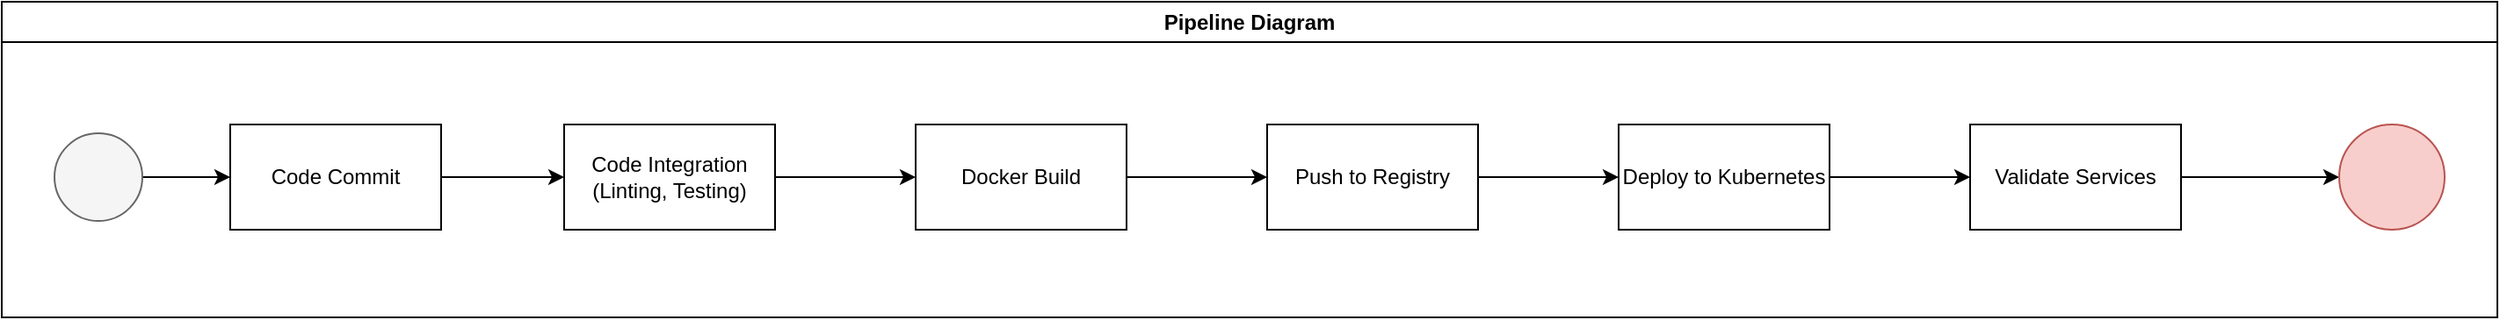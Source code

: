 <mxfile version="26.1.1">
  <diagram name="Page-1" id="Q6C75YOv8Sh3MewXTE92">
    <mxGraphModel dx="1741" dy="1145" grid="1" gridSize="10" guides="1" tooltips="1" connect="1" arrows="1" fold="1" page="1" pageScale="1" pageWidth="850" pageHeight="1100" math="0" shadow="0">
      <root>
        <mxCell id="0" />
        <mxCell id="1" parent="0" />
        <mxCell id="0G44lmIP5iY3bCEAi_CP-6" value="Pipeline Diagram" style="swimlane;whiteSpace=wrap;html=1;" vertex="1" parent="1">
          <mxGeometry x="110" y="270" width="1420" height="180" as="geometry" />
        </mxCell>
        <mxCell id="0G44lmIP5iY3bCEAi_CP-9" value="" style="edgeStyle=orthogonalEdgeStyle;rounded=0;orthogonalLoop=1;jettySize=auto;html=1;" edge="1" parent="0G44lmIP5iY3bCEAi_CP-6" source="0G44lmIP5iY3bCEAi_CP-7" target="0G44lmIP5iY3bCEAi_CP-8">
          <mxGeometry relative="1" as="geometry" />
        </mxCell>
        <mxCell id="0G44lmIP5iY3bCEAi_CP-11" value="" style="edgeStyle=orthogonalEdgeStyle;rounded=0;orthogonalLoop=1;jettySize=auto;html=1;" edge="1" parent="0G44lmIP5iY3bCEAi_CP-6" source="0G44lmIP5iY3bCEAi_CP-8" target="0G44lmIP5iY3bCEAi_CP-10">
          <mxGeometry relative="1" as="geometry" />
        </mxCell>
        <mxCell id="0G44lmIP5iY3bCEAi_CP-13" value="" style="edgeStyle=orthogonalEdgeStyle;rounded=0;orthogonalLoop=1;jettySize=auto;html=1;" edge="1" parent="0G44lmIP5iY3bCEAi_CP-6" source="0G44lmIP5iY3bCEAi_CP-10" target="0G44lmIP5iY3bCEAi_CP-12">
          <mxGeometry relative="1" as="geometry" />
        </mxCell>
        <mxCell id="0G44lmIP5iY3bCEAi_CP-15" value="" style="edgeStyle=orthogonalEdgeStyle;rounded=0;orthogonalLoop=1;jettySize=auto;html=1;" edge="1" parent="0G44lmIP5iY3bCEAi_CP-6" source="0G44lmIP5iY3bCEAi_CP-12" target="0G44lmIP5iY3bCEAi_CP-14">
          <mxGeometry relative="1" as="geometry" />
        </mxCell>
        <mxCell id="0G44lmIP5iY3bCEAi_CP-7" value="Code Commit" style="rounded=0;whiteSpace=wrap;html=1;" vertex="1" parent="0G44lmIP5iY3bCEAi_CP-6">
          <mxGeometry x="130" y="70" width="120" height="60" as="geometry" />
        </mxCell>
        <mxCell id="0G44lmIP5iY3bCEAi_CP-8" value="Code Integration&lt;div&gt;(Linting, Testing)&lt;/div&gt;" style="rounded=0;whiteSpace=wrap;html=1;" vertex="1" parent="0G44lmIP5iY3bCEAi_CP-6">
          <mxGeometry x="320" y="70" width="120" height="60" as="geometry" />
        </mxCell>
        <mxCell id="0G44lmIP5iY3bCEAi_CP-10" value="Docker Build" style="rounded=0;whiteSpace=wrap;html=1;" vertex="1" parent="0G44lmIP5iY3bCEAi_CP-6">
          <mxGeometry x="520" y="70" width="120" height="60" as="geometry" />
        </mxCell>
        <mxCell id="0G44lmIP5iY3bCEAi_CP-12" value="Push to Registry" style="rounded=0;whiteSpace=wrap;html=1;" vertex="1" parent="0G44lmIP5iY3bCEAi_CP-6">
          <mxGeometry x="720" y="70" width="120" height="60" as="geometry" />
        </mxCell>
        <mxCell id="0G44lmIP5iY3bCEAi_CP-14" value="Deploy to Kubernetes" style="rounded=0;whiteSpace=wrap;html=1;" vertex="1" parent="0G44lmIP5iY3bCEAi_CP-6">
          <mxGeometry x="920" y="70" width="120" height="60" as="geometry" />
        </mxCell>
        <mxCell id="0G44lmIP5iY3bCEAi_CP-21" value="" style="edgeStyle=orthogonalEdgeStyle;rounded=0;orthogonalLoop=1;jettySize=auto;html=1;" edge="1" parent="0G44lmIP5iY3bCEAi_CP-6" source="0G44lmIP5iY3bCEAi_CP-16" target="0G44lmIP5iY3bCEAi_CP-20">
          <mxGeometry relative="1" as="geometry" />
        </mxCell>
        <mxCell id="0G44lmIP5iY3bCEAi_CP-16" value="&lt;span style=&quot;text-align: left;&quot;&gt;Validate Services&lt;/span&gt;" style="rounded=0;whiteSpace=wrap;html=1;" vertex="1" parent="0G44lmIP5iY3bCEAi_CP-6">
          <mxGeometry x="1120" y="70" width="120" height="60" as="geometry" />
        </mxCell>
        <mxCell id="0G44lmIP5iY3bCEAi_CP-17" value="" style="edgeStyle=orthogonalEdgeStyle;rounded=0;orthogonalLoop=1;jettySize=auto;html=1;" edge="1" parent="0G44lmIP5iY3bCEAi_CP-6" source="0G44lmIP5iY3bCEAi_CP-14" target="0G44lmIP5iY3bCEAi_CP-16">
          <mxGeometry relative="1" as="geometry" />
        </mxCell>
        <mxCell id="0G44lmIP5iY3bCEAi_CP-19" style="edgeStyle=orthogonalEdgeStyle;rounded=0;orthogonalLoop=1;jettySize=auto;html=1;" edge="1" parent="0G44lmIP5iY3bCEAi_CP-6" source="0G44lmIP5iY3bCEAi_CP-18" target="0G44lmIP5iY3bCEAi_CP-7">
          <mxGeometry relative="1" as="geometry" />
        </mxCell>
        <mxCell id="0G44lmIP5iY3bCEAi_CP-18" value="" style="ellipse;whiteSpace=wrap;html=1;aspect=fixed;fillColor=#f5f5f5;fontColor=#333333;strokeColor=#666666;" vertex="1" parent="0G44lmIP5iY3bCEAi_CP-6">
          <mxGeometry x="30" y="75" width="50" height="50" as="geometry" />
        </mxCell>
        <mxCell id="0G44lmIP5iY3bCEAi_CP-20" value="" style="ellipse;whiteSpace=wrap;html=1;rounded=0;fillColor=#f8cecc;strokeColor=#b85450;" vertex="1" parent="0G44lmIP5iY3bCEAi_CP-6">
          <mxGeometry x="1330" y="70" width="60" height="60" as="geometry" />
        </mxCell>
      </root>
    </mxGraphModel>
  </diagram>
</mxfile>
